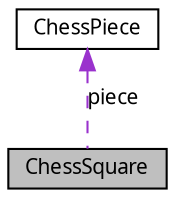 digraph G
{
  edge [fontname="FreeSans.ttf",fontsize="10",labelfontname="FreeSans.ttf",labelfontsize="10"];
  node [fontname="FreeSans.ttf",fontsize="10",shape=record];
  Node1 [label="ChessSquare",height=0.2,width=0.4,color="black", fillcolor="grey75", style="filled" fontcolor="black"];
  Node2 -> Node1 [dir=back,color="darkorchid3",fontsize="10",style="dashed",label="piece",fontname="FreeSans.ttf"];
  Node2 [label="ChessPiece",height=0.2,width=0.4,color="black", fillcolor="white", style="filled",URL="$struct_chess_piece.html"];
}
